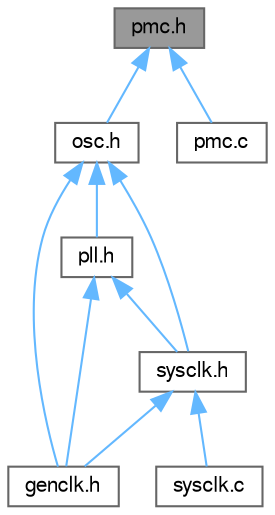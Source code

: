 digraph "pmc.h"
{
 // LATEX_PDF_SIZE
  bgcolor="transparent";
  edge [fontname=FreeSans,fontsize=10,labelfontname=FreeSans,labelfontsize=10];
  node [fontname=FreeSans,fontsize=10,shape=box,height=0.2,width=0.4];
  Node1 [label="pmc.h",height=0.2,width=0.4,color="gray40", fillcolor="grey60", style="filled", fontcolor="black",tooltip="Power Management Controller (PMC) driver for SAM."];
  Node1 -> Node2 [dir="back",color="steelblue1",style="solid"];
  Node2 [label="osc.h",height=0.2,width=0.4,color="grey40", fillcolor="white", style="filled",URL="$same70_2osc_8h.html",tooltip="Chip-specific oscillator management functions."];
  Node2 -> Node3 [dir="back",color="steelblue1",style="solid"];
  Node3 [label="genclk.h",height=0.2,width=0.4,color="grey40", fillcolor="white", style="filled",URL="$same70_2genclk_8h.html",tooltip="Chip-specific generic clock management."];
  Node2 -> Node4 [dir="back",color="steelblue1",style="solid"];
  Node4 [label="pll.h",height=0.2,width=0.4,color="grey40", fillcolor="white", style="filled",URL="$same70_2pll_8h.html",tooltip="Chip-specific PLL definitions."];
  Node4 -> Node3 [dir="back",color="steelblue1",style="solid"];
  Node4 -> Node5 [dir="back",color="steelblue1",style="solid"];
  Node5 [label="sysclk.h",height=0.2,width=0.4,color="grey40", fillcolor="white", style="filled",URL="$same70_2sysclk_8h.html",tooltip="Chip-specific system clock management functions."];
  Node5 -> Node3 [dir="back",color="steelblue1",style="solid"];
  Node5 -> Node6 [dir="back",color="steelblue1",style="solid"];
  Node6 [label="sysclk.c",height=0.2,width=0.4,color="grey40", fillcolor="white", style="filled",URL="$sysclk_8c.html",tooltip="Chip-specific system clock management functions."];
  Node2 -> Node5 [dir="back",color="steelblue1",style="solid"];
  Node1 -> Node7 [dir="back",color="steelblue1",style="solid"];
  Node7 [label="pmc.c",height=0.2,width=0.4,color="grey40", fillcolor="white", style="filled",URL="$pmc_8c.html",tooltip="Power Management Controller (PMC) driver for SAM."];
}
